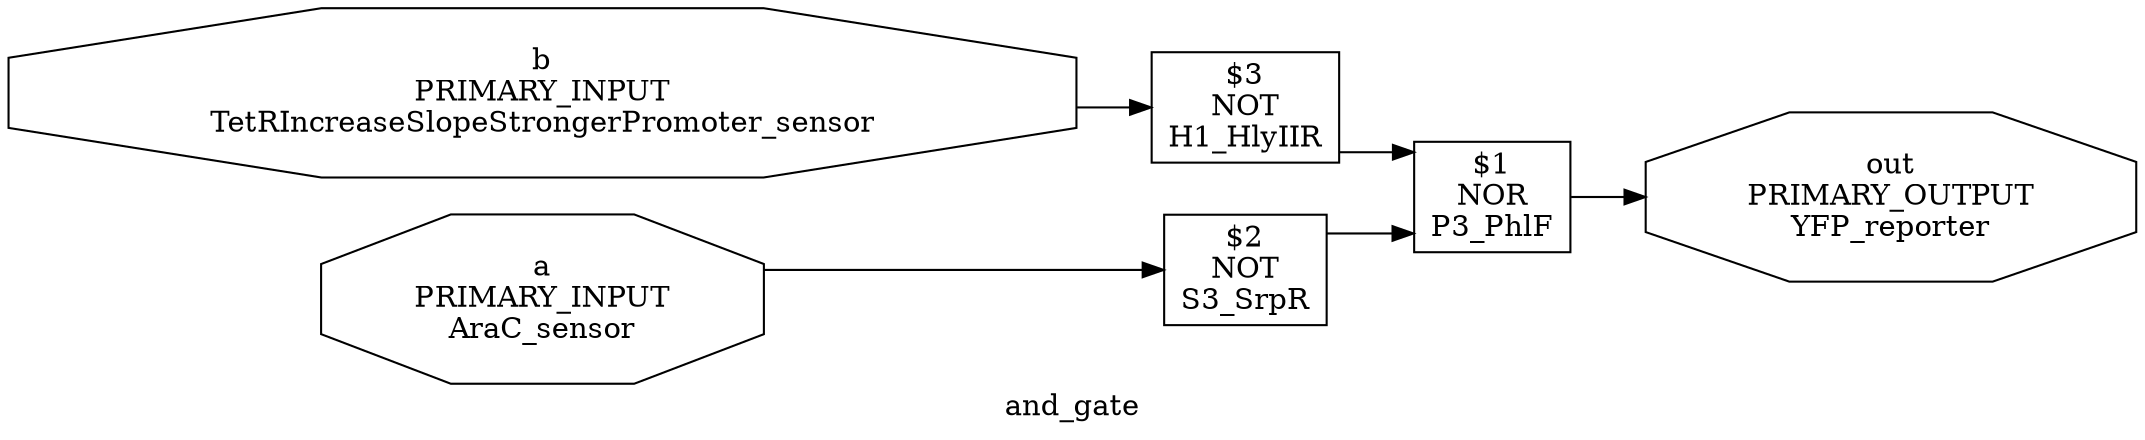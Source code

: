 digraph and_gate {
label="and_gate"
rankdir="LR"
remincross=true
splines=ortho
{rank = same; "b";"a";}
{rank = same; "out";}
"$1" [shape=box, label="$1
NOR
P3_PhlF"]
"out" [shape=octagon, label="out
PRIMARY_OUTPUT
YFP_reporter"]
"$2" [shape=box, label="$2
NOT
S3_SrpR"]
"$3" [shape=box, label="$3
NOT
H1_HlyIIR"]
"b" [shape=octagon, label="b
PRIMARY_INPUT
TetRIncreaseSlopeStrongerPromoter_sensor"]
"a" [shape=octagon, label="a
PRIMARY_INPUT
AraC_sensor"]
"$1" -> "out"
"$2" -> "$1"
"$3" -> "$1"
"b" -> "$3"
"a" -> "$2"
}
